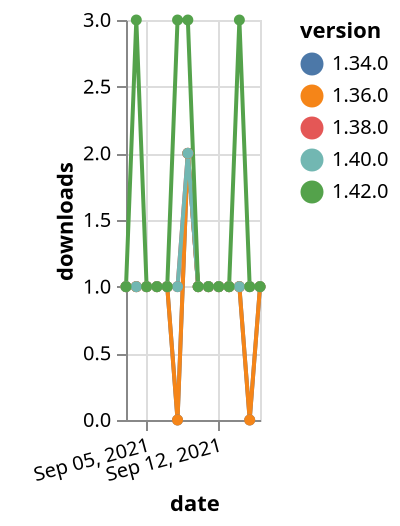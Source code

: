{"$schema": "https://vega.github.io/schema/vega-lite/v5.json", "description": "A simple bar chart with embedded data.", "data": {"values": [{"date": "2021-09-03", "total": 254, "delta": 1, "version": "1.34.0"}, {"date": "2021-09-04", "total": 255, "delta": 1, "version": "1.34.0"}, {"date": "2021-09-05", "total": 256, "delta": 1, "version": "1.34.0"}, {"date": "2021-09-06", "total": 257, "delta": 1, "version": "1.34.0"}, {"date": "2021-09-07", "total": 258, "delta": 1, "version": "1.34.0"}, {"date": "2021-09-08", "total": 258, "delta": 0, "version": "1.34.0"}, {"date": "2021-09-09", "total": 260, "delta": 2, "version": "1.34.0"}, {"date": "2021-09-10", "total": 261, "delta": 1, "version": "1.34.0"}, {"date": "2021-09-11", "total": 262, "delta": 1, "version": "1.34.0"}, {"date": "2021-09-12", "total": 263, "delta": 1, "version": "1.34.0"}, {"date": "2021-09-13", "total": 264, "delta": 1, "version": "1.34.0"}, {"date": "2021-09-14", "total": 265, "delta": 1, "version": "1.34.0"}, {"date": "2021-09-15", "total": 265, "delta": 0, "version": "1.34.0"}, {"date": "2021-09-16", "total": 266, "delta": 1, "version": "1.34.0"}, {"date": "2021-09-03", "total": 185, "delta": 1, "version": "1.38.0"}, {"date": "2021-09-04", "total": 186, "delta": 1, "version": "1.38.0"}, {"date": "2021-09-05", "total": 187, "delta": 1, "version": "1.38.0"}, {"date": "2021-09-06", "total": 188, "delta": 1, "version": "1.38.0"}, {"date": "2021-09-07", "total": 189, "delta": 1, "version": "1.38.0"}, {"date": "2021-09-08", "total": 190, "delta": 1, "version": "1.38.0"}, {"date": "2021-09-09", "total": 192, "delta": 2, "version": "1.38.0"}, {"date": "2021-09-10", "total": 193, "delta": 1, "version": "1.38.0"}, {"date": "2021-09-11", "total": 194, "delta": 1, "version": "1.38.0"}, {"date": "2021-09-12", "total": 195, "delta": 1, "version": "1.38.0"}, {"date": "2021-09-13", "total": 196, "delta": 1, "version": "1.38.0"}, {"date": "2021-09-14", "total": 197, "delta": 1, "version": "1.38.0"}, {"date": "2021-09-15", "total": 198, "delta": 1, "version": "1.38.0"}, {"date": "2021-09-16", "total": 199, "delta": 1, "version": "1.38.0"}, {"date": "2021-09-03", "total": 190, "delta": 1, "version": "1.36.0"}, {"date": "2021-09-04", "total": 191, "delta": 1, "version": "1.36.0"}, {"date": "2021-09-05", "total": 192, "delta": 1, "version": "1.36.0"}, {"date": "2021-09-06", "total": 193, "delta": 1, "version": "1.36.0"}, {"date": "2021-09-07", "total": 194, "delta": 1, "version": "1.36.0"}, {"date": "2021-09-08", "total": 194, "delta": 0, "version": "1.36.0"}, {"date": "2021-09-09", "total": 196, "delta": 2, "version": "1.36.0"}, {"date": "2021-09-10", "total": 197, "delta": 1, "version": "1.36.0"}, {"date": "2021-09-11", "total": 198, "delta": 1, "version": "1.36.0"}, {"date": "2021-09-12", "total": 199, "delta": 1, "version": "1.36.0"}, {"date": "2021-09-13", "total": 200, "delta": 1, "version": "1.36.0"}, {"date": "2021-09-14", "total": 201, "delta": 1, "version": "1.36.0"}, {"date": "2021-09-15", "total": 201, "delta": 0, "version": "1.36.0"}, {"date": "2021-09-16", "total": 202, "delta": 1, "version": "1.36.0"}, {"date": "2021-09-03", "total": 160, "delta": 1, "version": "1.40.0"}, {"date": "2021-09-04", "total": 161, "delta": 1, "version": "1.40.0"}, {"date": "2021-09-05", "total": 162, "delta": 1, "version": "1.40.0"}, {"date": "2021-09-06", "total": 163, "delta": 1, "version": "1.40.0"}, {"date": "2021-09-07", "total": 164, "delta": 1, "version": "1.40.0"}, {"date": "2021-09-08", "total": 165, "delta": 1, "version": "1.40.0"}, {"date": "2021-09-09", "total": 167, "delta": 2, "version": "1.40.0"}, {"date": "2021-09-10", "total": 168, "delta": 1, "version": "1.40.0"}, {"date": "2021-09-11", "total": 169, "delta": 1, "version": "1.40.0"}, {"date": "2021-09-12", "total": 170, "delta": 1, "version": "1.40.0"}, {"date": "2021-09-13", "total": 171, "delta": 1, "version": "1.40.0"}, {"date": "2021-09-14", "total": 172, "delta": 1, "version": "1.40.0"}, {"date": "2021-09-15", "total": 173, "delta": 1, "version": "1.40.0"}, {"date": "2021-09-16", "total": 174, "delta": 1, "version": "1.40.0"}, {"date": "2021-09-03", "total": 194, "delta": 1, "version": "1.42.0"}, {"date": "2021-09-04", "total": 197, "delta": 3, "version": "1.42.0"}, {"date": "2021-09-05", "total": 198, "delta": 1, "version": "1.42.0"}, {"date": "2021-09-06", "total": 199, "delta": 1, "version": "1.42.0"}, {"date": "2021-09-07", "total": 200, "delta": 1, "version": "1.42.0"}, {"date": "2021-09-08", "total": 203, "delta": 3, "version": "1.42.0"}, {"date": "2021-09-09", "total": 206, "delta": 3, "version": "1.42.0"}, {"date": "2021-09-10", "total": 207, "delta": 1, "version": "1.42.0"}, {"date": "2021-09-11", "total": 208, "delta": 1, "version": "1.42.0"}, {"date": "2021-09-12", "total": 209, "delta": 1, "version": "1.42.0"}, {"date": "2021-09-13", "total": 210, "delta": 1, "version": "1.42.0"}, {"date": "2021-09-14", "total": 213, "delta": 3, "version": "1.42.0"}, {"date": "2021-09-15", "total": 214, "delta": 1, "version": "1.42.0"}, {"date": "2021-09-16", "total": 215, "delta": 1, "version": "1.42.0"}]}, "width": "container", "mark": {"type": "line", "point": {"filled": true}}, "encoding": {"x": {"field": "date", "type": "temporal", "timeUnit": "yearmonthdate", "title": "date", "axis": {"labelAngle": -15}}, "y": {"field": "delta", "type": "quantitative", "title": "downloads"}, "color": {"field": "version", "type": "nominal"}, "tooltip": {"field": "delta"}}}